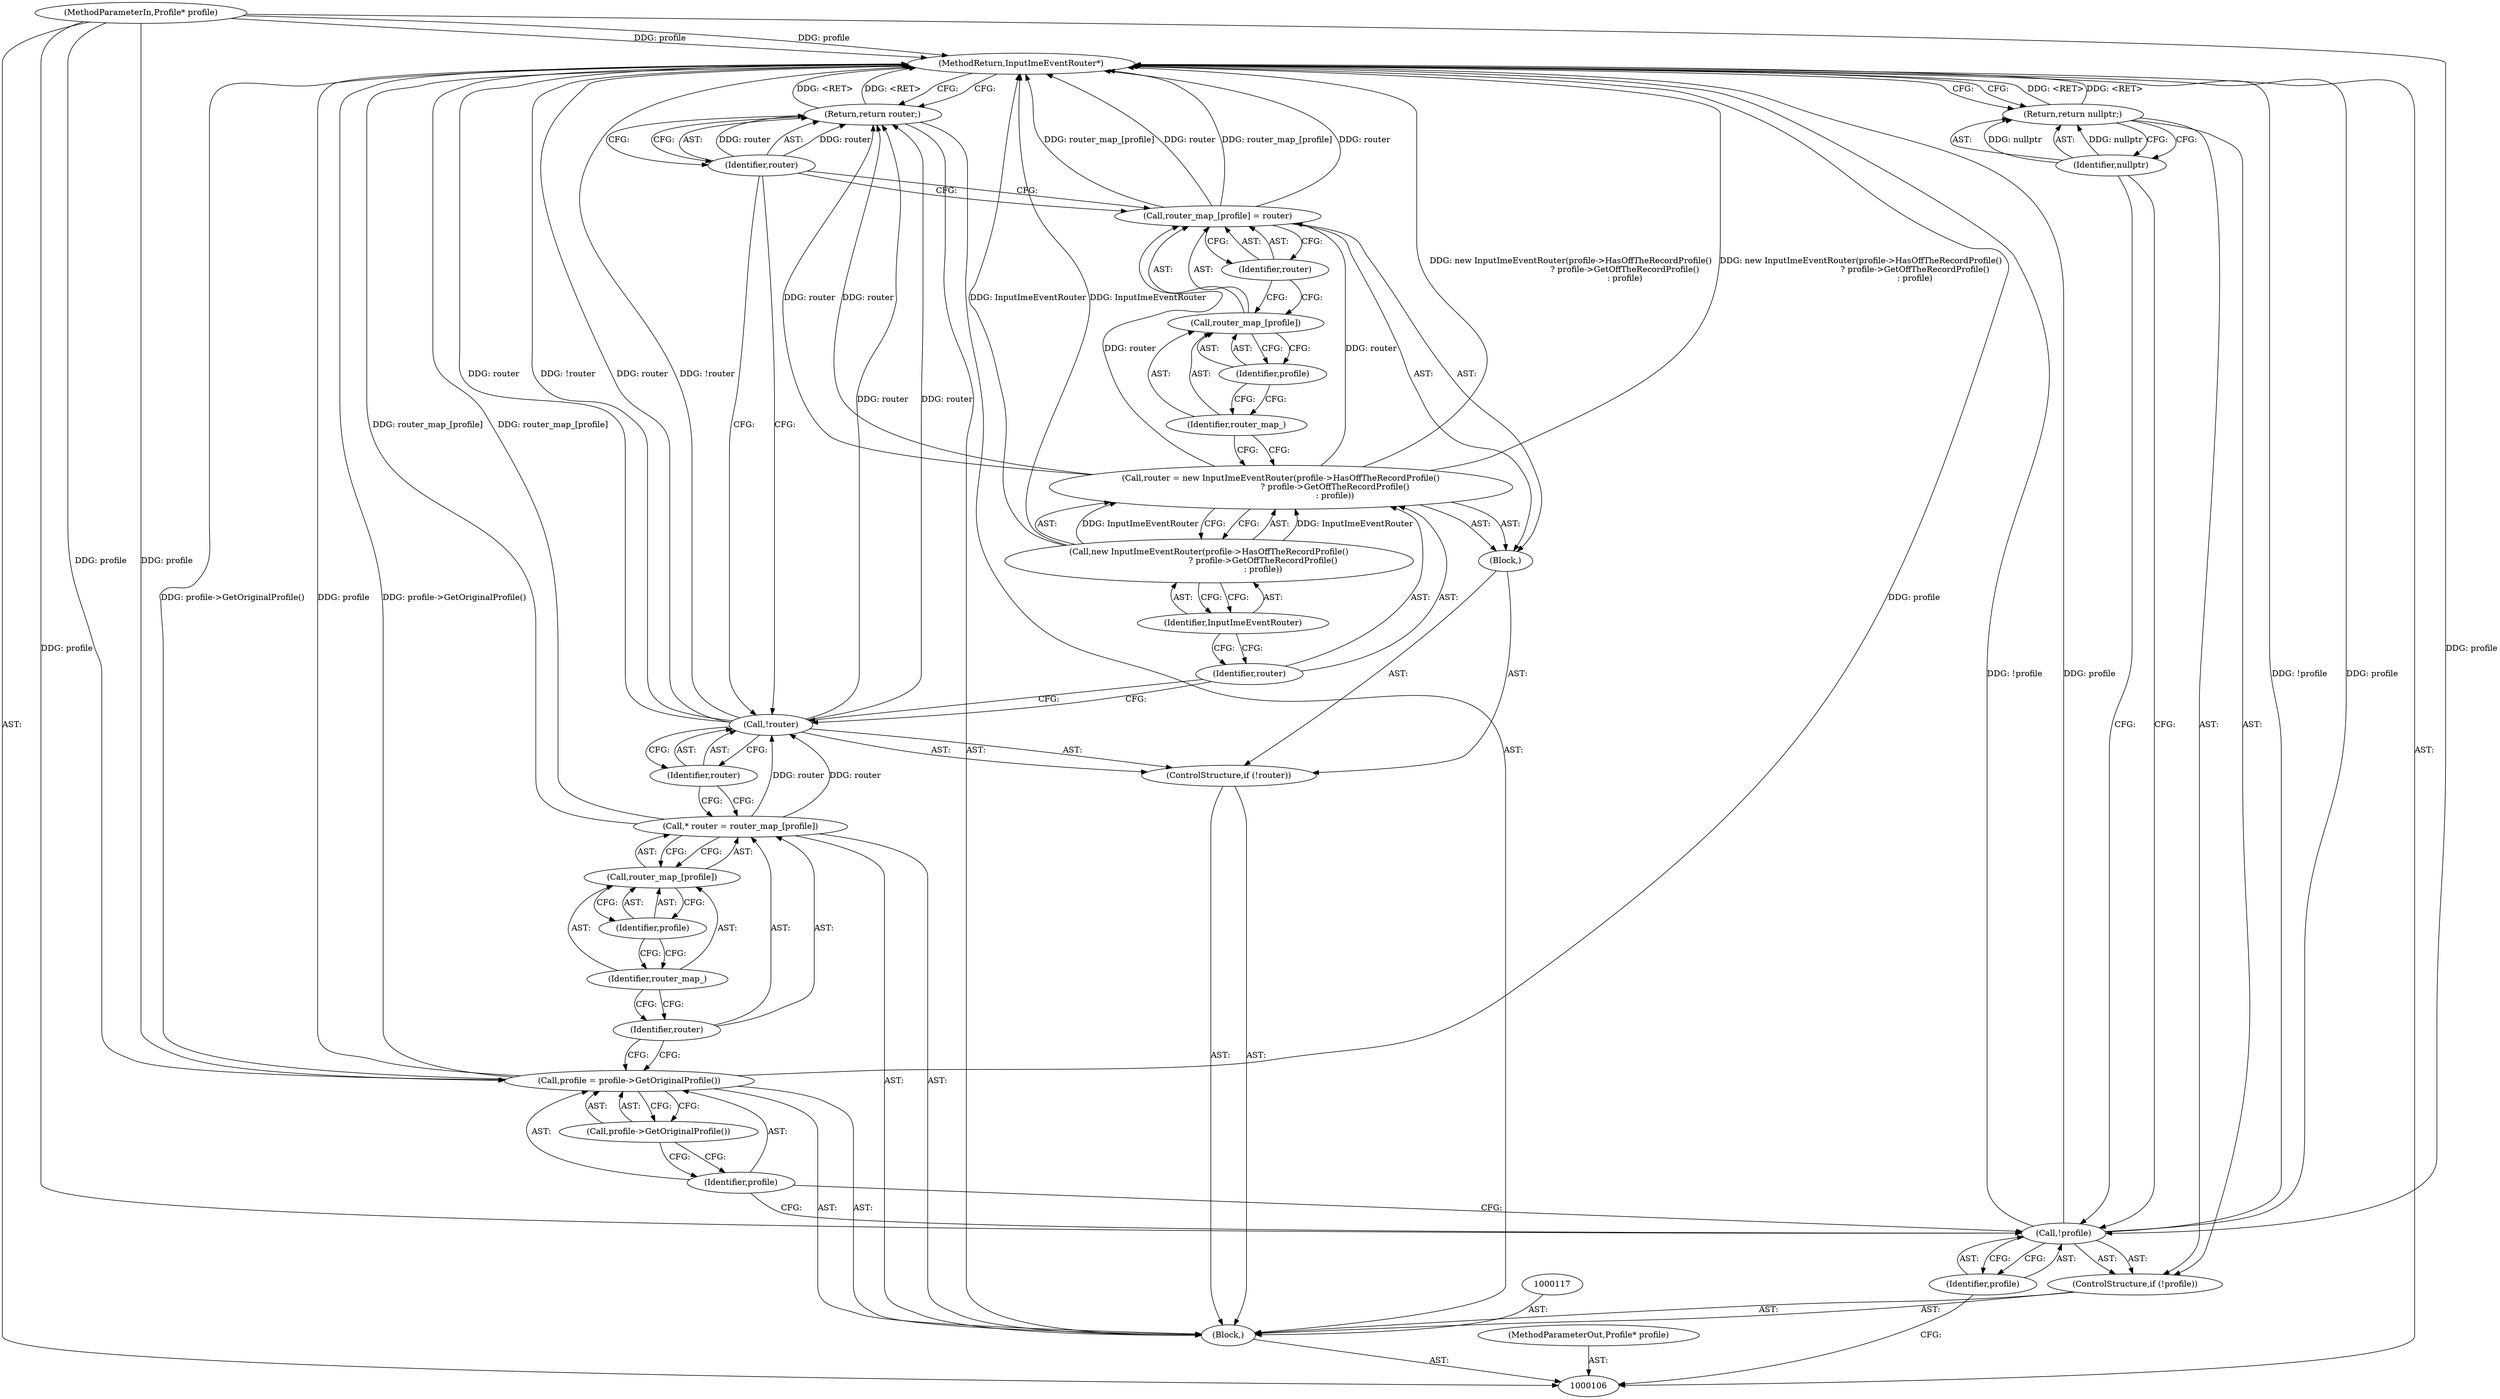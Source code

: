 digraph "0_Chrome_2f0b419df243400f954e11b649f4862a1e0ff367_0" {
"1000138" [label="(MethodReturn,InputImeEventRouter*)"];
"1000107" [label="(MethodParameterIn,Profile* profile)"];
"1000166" [label="(MethodParameterOut,Profile* profile)"];
"1000108" [label="(Block,)"];
"1000129" [label="(Call,new InputImeEventRouter(profile->HasOffTheRecordProfile()\n                                         ? profile->GetOffTheRecordProfile()\n                                         : profile))"];
"1000130" [label="(Identifier,InputImeEventRouter)"];
"1000127" [label="(Call,router = new InputImeEventRouter(profile->HasOffTheRecordProfile()\n                                         ? profile->GetOffTheRecordProfile()\n                                         : profile))"];
"1000128" [label="(Identifier,router)"];
"1000134" [label="(Identifier,profile)"];
"1000135" [label="(Identifier,router)"];
"1000131" [label="(Call,router_map_[profile] = router)"];
"1000132" [label="(Call,router_map_[profile])"];
"1000133" [label="(Identifier,router_map_)"];
"1000137" [label="(Identifier,router)"];
"1000136" [label="(Return,return router;)"];
"1000109" [label="(ControlStructure,if (!profile))"];
"1000110" [label="(Call,!profile)"];
"1000111" [label="(Identifier,profile)"];
"1000113" [label="(Identifier,nullptr)"];
"1000112" [label="(Return,return nullptr;)"];
"1000116" [label="(Call,profile->GetOriginalProfile())"];
"1000114" [label="(Call,profile = profile->GetOriginalProfile())"];
"1000115" [label="(Identifier,profile)"];
"1000118" [label="(Call,* router = router_map_[profile])"];
"1000119" [label="(Identifier,router)"];
"1000120" [label="(Call,router_map_[profile])"];
"1000121" [label="(Identifier,router_map_)"];
"1000122" [label="(Identifier,profile)"];
"1000126" [label="(Block,)"];
"1000123" [label="(ControlStructure,if (!router))"];
"1000124" [label="(Call,!router)"];
"1000125" [label="(Identifier,router)"];
"1000138" -> "1000106"  [label="AST: "];
"1000138" -> "1000112"  [label="CFG: "];
"1000138" -> "1000136"  [label="CFG: "];
"1000136" -> "1000138"  [label="DDG: <RET>"];
"1000112" -> "1000138"  [label="DDG: <RET>"];
"1000129" -> "1000138"  [label="DDG: InputImeEventRouter"];
"1000124" -> "1000138"  [label="DDG: router"];
"1000124" -> "1000138"  [label="DDG: !router"];
"1000107" -> "1000138"  [label="DDG: profile"];
"1000131" -> "1000138"  [label="DDG: router_map_[profile]"];
"1000131" -> "1000138"  [label="DDG: router"];
"1000127" -> "1000138"  [label="DDG: new InputImeEventRouter(profile->HasOffTheRecordProfile()\n                                         ? profile->GetOffTheRecordProfile()\n                                         : profile)"];
"1000114" -> "1000138"  [label="DDG: profile"];
"1000114" -> "1000138"  [label="DDG: profile->GetOriginalProfile()"];
"1000110" -> "1000138"  [label="DDG: !profile"];
"1000110" -> "1000138"  [label="DDG: profile"];
"1000118" -> "1000138"  [label="DDG: router_map_[profile]"];
"1000107" -> "1000106"  [label="AST: "];
"1000107" -> "1000138"  [label="DDG: profile"];
"1000107" -> "1000110"  [label="DDG: profile"];
"1000107" -> "1000114"  [label="DDG: profile"];
"1000166" -> "1000106"  [label="AST: "];
"1000108" -> "1000106"  [label="AST: "];
"1000109" -> "1000108"  [label="AST: "];
"1000114" -> "1000108"  [label="AST: "];
"1000117" -> "1000108"  [label="AST: "];
"1000118" -> "1000108"  [label="AST: "];
"1000123" -> "1000108"  [label="AST: "];
"1000136" -> "1000108"  [label="AST: "];
"1000129" -> "1000127"  [label="AST: "];
"1000129" -> "1000130"  [label="CFG: "];
"1000130" -> "1000129"  [label="AST: "];
"1000127" -> "1000129"  [label="CFG: "];
"1000129" -> "1000138"  [label="DDG: InputImeEventRouter"];
"1000129" -> "1000127"  [label="DDG: InputImeEventRouter"];
"1000130" -> "1000129"  [label="AST: "];
"1000130" -> "1000128"  [label="CFG: "];
"1000129" -> "1000130"  [label="CFG: "];
"1000127" -> "1000126"  [label="AST: "];
"1000127" -> "1000129"  [label="CFG: "];
"1000128" -> "1000127"  [label="AST: "];
"1000129" -> "1000127"  [label="AST: "];
"1000133" -> "1000127"  [label="CFG: "];
"1000127" -> "1000138"  [label="DDG: new InputImeEventRouter(profile->HasOffTheRecordProfile()\n                                         ? profile->GetOffTheRecordProfile()\n                                         : profile)"];
"1000129" -> "1000127"  [label="DDG: InputImeEventRouter"];
"1000127" -> "1000131"  [label="DDG: router"];
"1000127" -> "1000136"  [label="DDG: router"];
"1000128" -> "1000127"  [label="AST: "];
"1000128" -> "1000124"  [label="CFG: "];
"1000130" -> "1000128"  [label="CFG: "];
"1000134" -> "1000132"  [label="AST: "];
"1000134" -> "1000133"  [label="CFG: "];
"1000132" -> "1000134"  [label="CFG: "];
"1000135" -> "1000131"  [label="AST: "];
"1000135" -> "1000132"  [label="CFG: "];
"1000131" -> "1000135"  [label="CFG: "];
"1000131" -> "1000126"  [label="AST: "];
"1000131" -> "1000135"  [label="CFG: "];
"1000132" -> "1000131"  [label="AST: "];
"1000135" -> "1000131"  [label="AST: "];
"1000137" -> "1000131"  [label="CFG: "];
"1000131" -> "1000138"  [label="DDG: router_map_[profile]"];
"1000131" -> "1000138"  [label="DDG: router"];
"1000127" -> "1000131"  [label="DDG: router"];
"1000132" -> "1000131"  [label="AST: "];
"1000132" -> "1000134"  [label="CFG: "];
"1000133" -> "1000132"  [label="AST: "];
"1000134" -> "1000132"  [label="AST: "];
"1000135" -> "1000132"  [label="CFG: "];
"1000133" -> "1000132"  [label="AST: "];
"1000133" -> "1000127"  [label="CFG: "];
"1000134" -> "1000133"  [label="CFG: "];
"1000137" -> "1000136"  [label="AST: "];
"1000137" -> "1000131"  [label="CFG: "];
"1000137" -> "1000124"  [label="CFG: "];
"1000136" -> "1000137"  [label="CFG: "];
"1000137" -> "1000136"  [label="DDG: router"];
"1000136" -> "1000108"  [label="AST: "];
"1000136" -> "1000137"  [label="CFG: "];
"1000137" -> "1000136"  [label="AST: "];
"1000138" -> "1000136"  [label="CFG: "];
"1000136" -> "1000138"  [label="DDG: <RET>"];
"1000137" -> "1000136"  [label="DDG: router"];
"1000124" -> "1000136"  [label="DDG: router"];
"1000127" -> "1000136"  [label="DDG: router"];
"1000109" -> "1000108"  [label="AST: "];
"1000110" -> "1000109"  [label="AST: "];
"1000112" -> "1000109"  [label="AST: "];
"1000110" -> "1000109"  [label="AST: "];
"1000110" -> "1000111"  [label="CFG: "];
"1000111" -> "1000110"  [label="AST: "];
"1000113" -> "1000110"  [label="CFG: "];
"1000115" -> "1000110"  [label="CFG: "];
"1000110" -> "1000138"  [label="DDG: !profile"];
"1000110" -> "1000138"  [label="DDG: profile"];
"1000107" -> "1000110"  [label="DDG: profile"];
"1000111" -> "1000110"  [label="AST: "];
"1000111" -> "1000106"  [label="CFG: "];
"1000110" -> "1000111"  [label="CFG: "];
"1000113" -> "1000112"  [label="AST: "];
"1000113" -> "1000110"  [label="CFG: "];
"1000112" -> "1000113"  [label="CFG: "];
"1000113" -> "1000112"  [label="DDG: nullptr"];
"1000112" -> "1000109"  [label="AST: "];
"1000112" -> "1000113"  [label="CFG: "];
"1000113" -> "1000112"  [label="AST: "];
"1000138" -> "1000112"  [label="CFG: "];
"1000112" -> "1000138"  [label="DDG: <RET>"];
"1000113" -> "1000112"  [label="DDG: nullptr"];
"1000116" -> "1000114"  [label="AST: "];
"1000116" -> "1000115"  [label="CFG: "];
"1000114" -> "1000116"  [label="CFG: "];
"1000114" -> "1000108"  [label="AST: "];
"1000114" -> "1000116"  [label="CFG: "];
"1000115" -> "1000114"  [label="AST: "];
"1000116" -> "1000114"  [label="AST: "];
"1000119" -> "1000114"  [label="CFG: "];
"1000114" -> "1000138"  [label="DDG: profile"];
"1000114" -> "1000138"  [label="DDG: profile->GetOriginalProfile()"];
"1000107" -> "1000114"  [label="DDG: profile"];
"1000115" -> "1000114"  [label="AST: "];
"1000115" -> "1000110"  [label="CFG: "];
"1000116" -> "1000115"  [label="CFG: "];
"1000118" -> "1000108"  [label="AST: "];
"1000118" -> "1000120"  [label="CFG: "];
"1000119" -> "1000118"  [label="AST: "];
"1000120" -> "1000118"  [label="AST: "];
"1000125" -> "1000118"  [label="CFG: "];
"1000118" -> "1000138"  [label="DDG: router_map_[profile]"];
"1000118" -> "1000124"  [label="DDG: router"];
"1000119" -> "1000118"  [label="AST: "];
"1000119" -> "1000114"  [label="CFG: "];
"1000121" -> "1000119"  [label="CFG: "];
"1000120" -> "1000118"  [label="AST: "];
"1000120" -> "1000122"  [label="CFG: "];
"1000121" -> "1000120"  [label="AST: "];
"1000122" -> "1000120"  [label="AST: "];
"1000118" -> "1000120"  [label="CFG: "];
"1000121" -> "1000120"  [label="AST: "];
"1000121" -> "1000119"  [label="CFG: "];
"1000122" -> "1000121"  [label="CFG: "];
"1000122" -> "1000120"  [label="AST: "];
"1000122" -> "1000121"  [label="CFG: "];
"1000120" -> "1000122"  [label="CFG: "];
"1000126" -> "1000123"  [label="AST: "];
"1000127" -> "1000126"  [label="AST: "];
"1000131" -> "1000126"  [label="AST: "];
"1000123" -> "1000108"  [label="AST: "];
"1000124" -> "1000123"  [label="AST: "];
"1000126" -> "1000123"  [label="AST: "];
"1000124" -> "1000123"  [label="AST: "];
"1000124" -> "1000125"  [label="CFG: "];
"1000125" -> "1000124"  [label="AST: "];
"1000128" -> "1000124"  [label="CFG: "];
"1000137" -> "1000124"  [label="CFG: "];
"1000124" -> "1000138"  [label="DDG: router"];
"1000124" -> "1000138"  [label="DDG: !router"];
"1000118" -> "1000124"  [label="DDG: router"];
"1000124" -> "1000136"  [label="DDG: router"];
"1000125" -> "1000124"  [label="AST: "];
"1000125" -> "1000118"  [label="CFG: "];
"1000124" -> "1000125"  [label="CFG: "];
}
